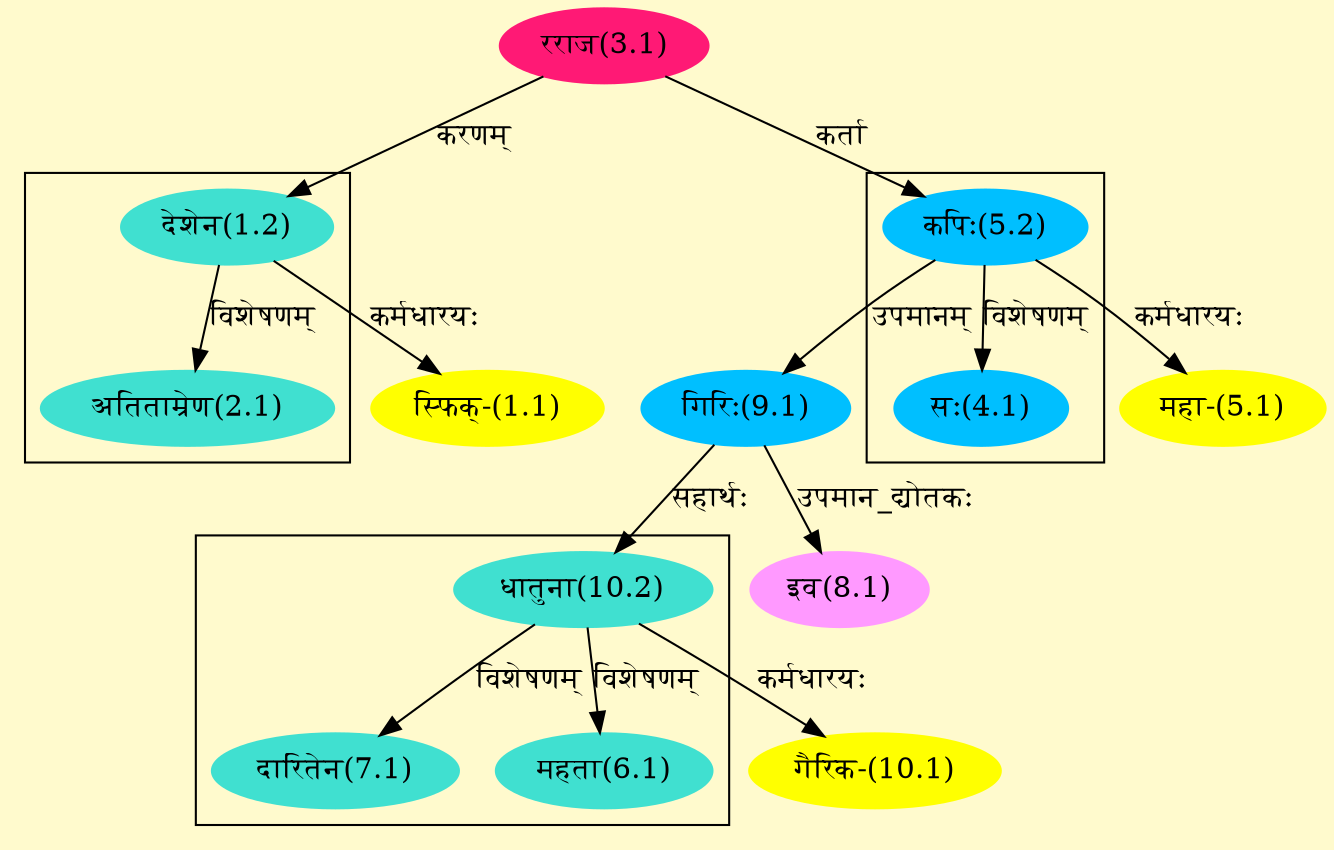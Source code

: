 digraph G{
rankdir=BT;
 compound=true;
 bgcolor="lemonchiffon1";

subgraph cluster_1{
Node2_1 [style=filled, color="#40E0D0" label = "अतिताम्रेण(2.1)"]
Node1_2 [style=filled, color="#40E0D0" label = "देशेन(1.2)"]

}

subgraph cluster_2{
Node4_1 [style=filled, color="#00BFFF" label = "सः(4.1)"]
Node5_2 [style=filled, color="#00BFFF" label = "कपिः(5.2)"]

}

subgraph cluster_3{
Node6_1 [style=filled, color="#40E0D0" label = "महता(6.1)"]
Node10_2 [style=filled, color="#40E0D0" label = "धातुना(10.2)"]
Node7_1 [style=filled, color="#40E0D0" label = "दारितेन(7.1)"]

}
Node1_1 [style=filled, color="#FFFF00" label = "स्फिक्-(1.1)"]
Node1_2 [style=filled, color="#40E0D0" label = "देशेन(1.2)"]
Node3_1 [style=filled, color="#FF1975" label = "रराज(3.1)"]
Node5_1 [style=filled, color="#FFFF00" label = "महा-(5.1)"]
Node5_2 [style=filled, color="#00BFFF" label = "कपिः(5.2)"]
Node8_1 [style=filled, color="#FF99FF" label = "इव(8.1)"]
Node9_1 [style=filled, color="#00BFFF" label = "गिरिः(9.1)"]
Node10_1 [style=filled, color="#FFFF00" label = "गैरिक-(10.1)"]
Node10_2 [style=filled, color="#40E0D0" label = "धातुना(10.2)"]
/* Start of Relations section */

Node1_1 -> Node1_2 [  label="कर्मधारयः"  dir="back" ]
Node1_2 -> Node3_1 [  label="करणम्"  dir="back" ]
Node2_1 -> Node1_2 [  label="विशेषणम्"  dir="back" ]
Node4_1 -> Node5_2 [  label="विशेषणम्"  dir="back" ]
Node5_1 -> Node5_2 [  label="कर्मधारयः"  dir="back" ]
Node5_2 -> Node3_1 [  label="कर्ता"  dir="back" ]
Node6_1 -> Node10_2 [  label="विशेषणम्"  dir="back" ]
Node7_1 -> Node10_2 [  label="विशेषणम्"  dir="back" ]
Node8_1 -> Node9_1 [  label="उपमान_द्योतकः"  dir="back" ]
Node9_1 -> Node5_2 [  label="उपमानम्"  dir="back" ]
Node10_1 -> Node10_2 [  label="कर्मधारयः"  dir="back" ]
Node10_2 -> Node9_1 [  label="सहार्थः"  dir="back" ]
}
